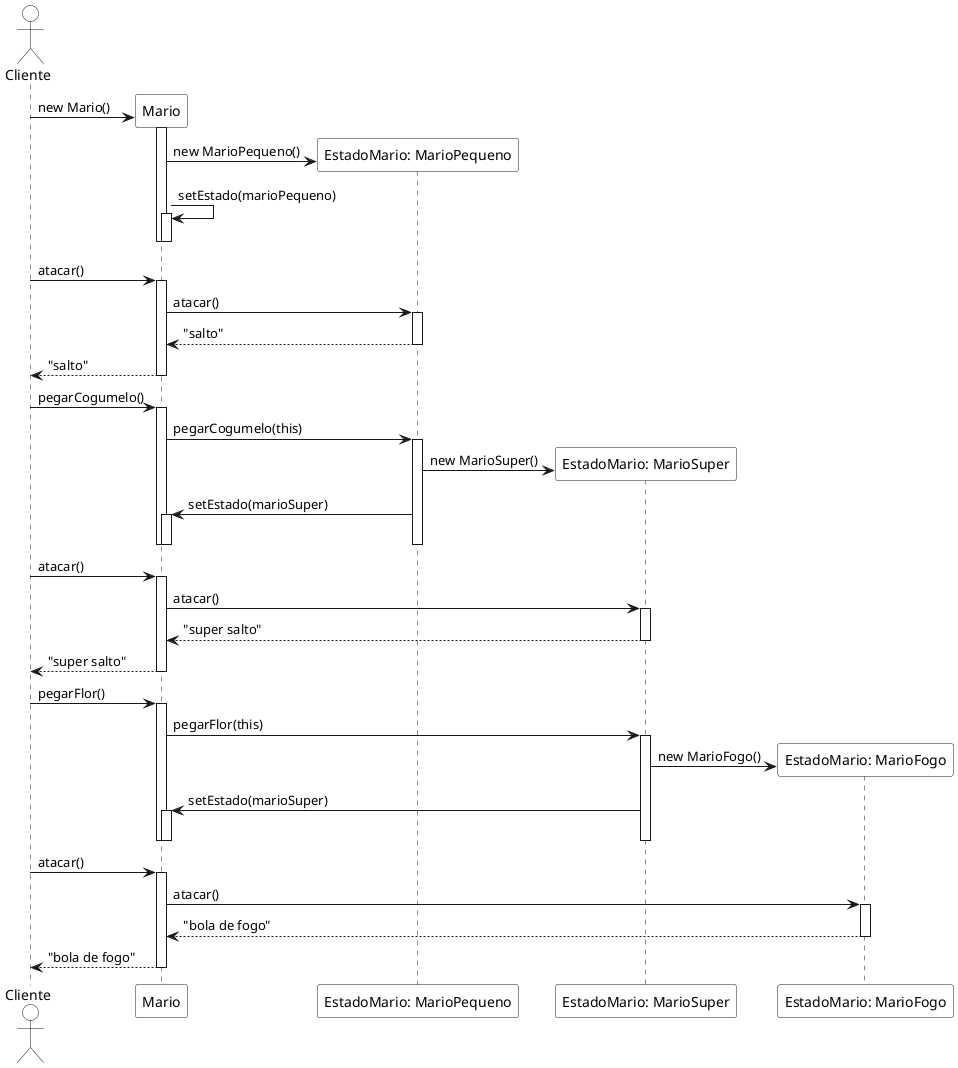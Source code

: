 @startuml
skinparam ActorBackgroundColor white
skinparam ParticipantBackgroundColor white

actor Cliente as cliente
participant "Mario" as mario
participant "EstadoMario: MarioPequeno" as marioPequeno
participant "EstadoMario: MarioSuper" as marioSuper
participant "EstadoMario: MarioFogo" as marioFogo



cliente -> mario **: new Mario()
activate mario
	mario -> marioPequeno **: new MarioPequeno()
	mario -> mario ++: setEstado(marioPequeno)
	deactivate
deactivate

cliente -> mario ++: atacar()
	mario -> marioPequeno ++: atacar()
	return "salto"
return "salto"
	
cliente -> mario ++: pegarCogumelo()
	mario -> marioPequeno ++: pegarCogumelo(this)
		marioPequeno -> marioSuper **: new MarioSuper()
		marioPequeno -> mario ++: setEstado(marioSuper) 
		deactivate
	deactivate
deactivate

cliente -> mario ++: atacar()
	mario -> marioSuper ++: atacar()
	return "super salto"
return "super salto"

cliente -> mario ++: pegarFlor()
	mario -> marioSuper ++: pegarFlor(this)
		marioSuper -> marioFogo **: new MarioFogo()
		marioSuper -> mario ++: setEstado(marioSuper) 
		deactivate
	deactivate
deactivate

cliente -> mario ++: atacar()
	mario -> marioFogo ++: atacar()
	return "bola de fogo"
return "bola de fogo"
@enduml